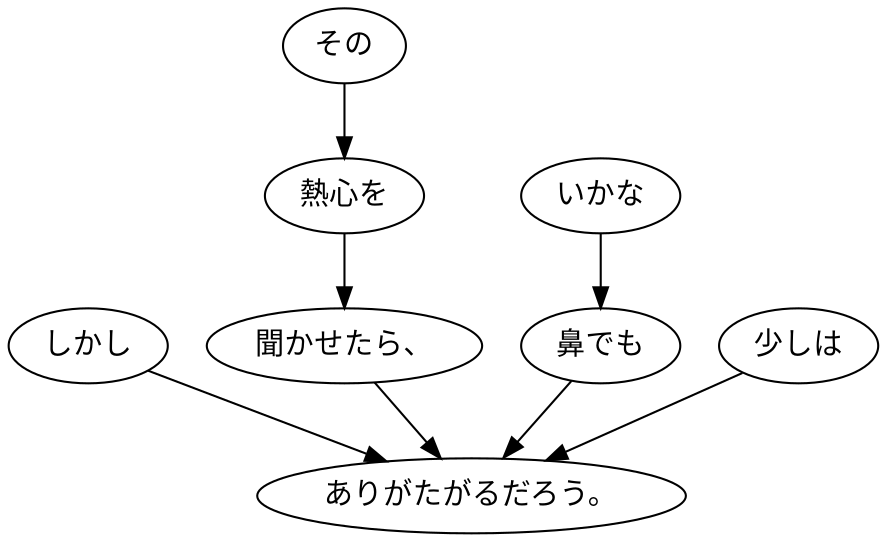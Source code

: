 digraph graph3567 {
	node0 [label="しかし"];
	node1 [label="その"];
	node2 [label="熱心を"];
	node3 [label="聞かせたら、"];
	node4 [label="いかな"];
	node5 [label="鼻でも"];
	node6 [label="少しは"];
	node7 [label="ありがたがるだろう。"];
	node0 -> node7;
	node1 -> node2;
	node2 -> node3;
	node3 -> node7;
	node4 -> node5;
	node5 -> node7;
	node6 -> node7;
}
